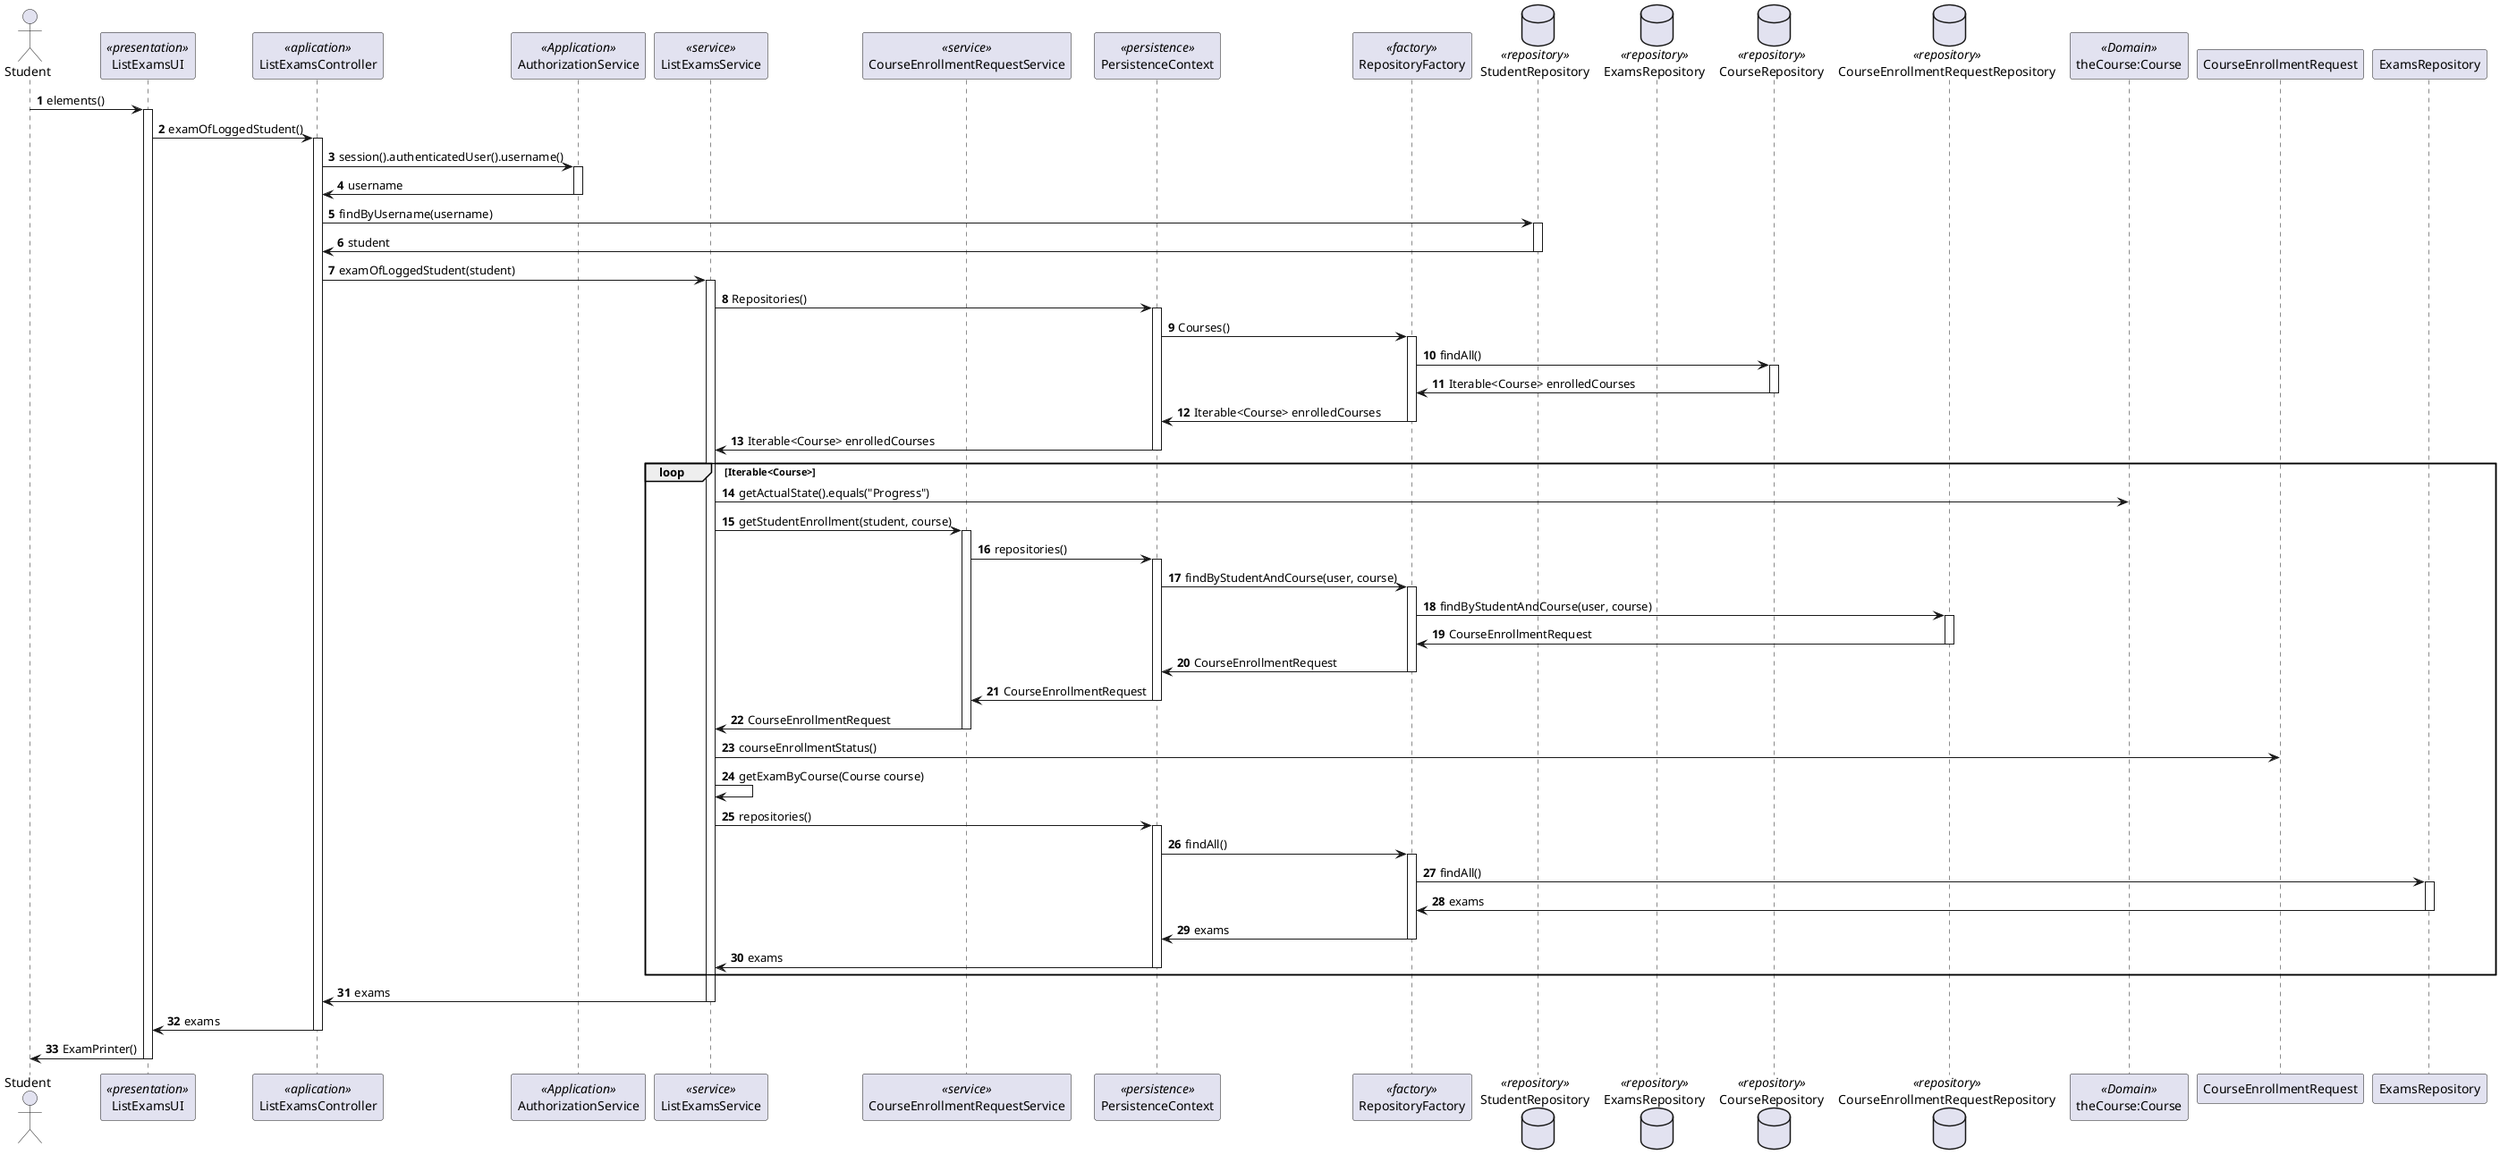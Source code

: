 @startuml

autonumber

actor Student as Actor
participant ListExamsUI as UI <<presentation>>
participant ListExamsController as Controller <<aplication>>
participant AuthorizationService as Authz <<Application>>
participant ListExamsService as Service <<service>>
participant CourseEnrollmentRequestService as CERService <<service>>
participant PersistenceContext as Persistence <<persistence>>
participant RepositoryFactory as Factory <<factory>>
database StudentRepository as studentRepository <<repository>>
database ExamsRepository as Repository <<repository>>
database CourseRepository as courseRepository <<repository>>
database CourseEnrollmentRequestRepository as CERRepository <<repository>>
participant "theCourse:Course" as Course <<Domain>>

Actor -> UI: elements()
activate UI
UI -> Controller: examOfLoggedStudent()
activate Controller
Controller -> Authz: session().authenticatedUser().username()
activate Authz
Authz -> Controller: username
deactivate Authz
Controller -> studentRepository: findByUsername(username)
activate studentRepository
studentRepository -> Controller: student
deactivate studentRepository
Controller -> Service: examOfLoggedStudent(student)
activate Service
Service -> Persistence: Repositories()
activate Persistence
Persistence -> Factory: Courses()
activate Factory
Factory -> courseRepository: findAll()
activate courseRepository
courseRepository -> Factory: Iterable<Course> enrolledCourses
deactivate courseRepository
Factory -> Persistence: Iterable<Course> enrolledCourses
deactivate Factory
Persistence -> Service: Iterable<Course> enrolledCourses
deactivate Persistence
    loop Iterable<Course>
        Service -> Course: getActualState().equals("Progress")
        Service -> CERService: getStudentEnrollment(student, course)
        activate CERService
        CERService -> Persistence: repositories()
        activate Persistence
        Persistence -> Factory: findByStudentAndCourse(user, course)
        activate Factory
        Factory -> CERRepository: findByStudentAndCourse(user, course)
        activate CERRepository
        CERRepository -> Factory: CourseEnrollmentRequest
        deactivate CERRepository
        Factory -> Persistence: CourseEnrollmentRequest
        deactivate Factory
        Persistence -> CERService: CourseEnrollmentRequest
        deactivate Persistence
        CERService -> Service: CourseEnrollmentRequest
        deactivate CERService
        Service -> CourseEnrollmentRequest: courseEnrollmentStatus()
        Service -> Service: getExamByCourse(Course course)
        Service -> Persistence: repositories()
        activate Persistence
        Persistence -> Factory: findAll()
        activate Factory
        Factory -> ExamsRepository: findAll()
        activate ExamsRepository
        ExamsRepository -> Factory: exams
        deactivate ExamsRepository
        Factory -> Persistence: exams
        deactivate Factory
        Persistence -> Service: exams
        deactivate Persistence
    end
Service -> Controller: exams
deactivate Service
Controller -> UI: exams
deactivate Controller
UI -> Actor: ExamPrinter()
deactivate UI
@enduml